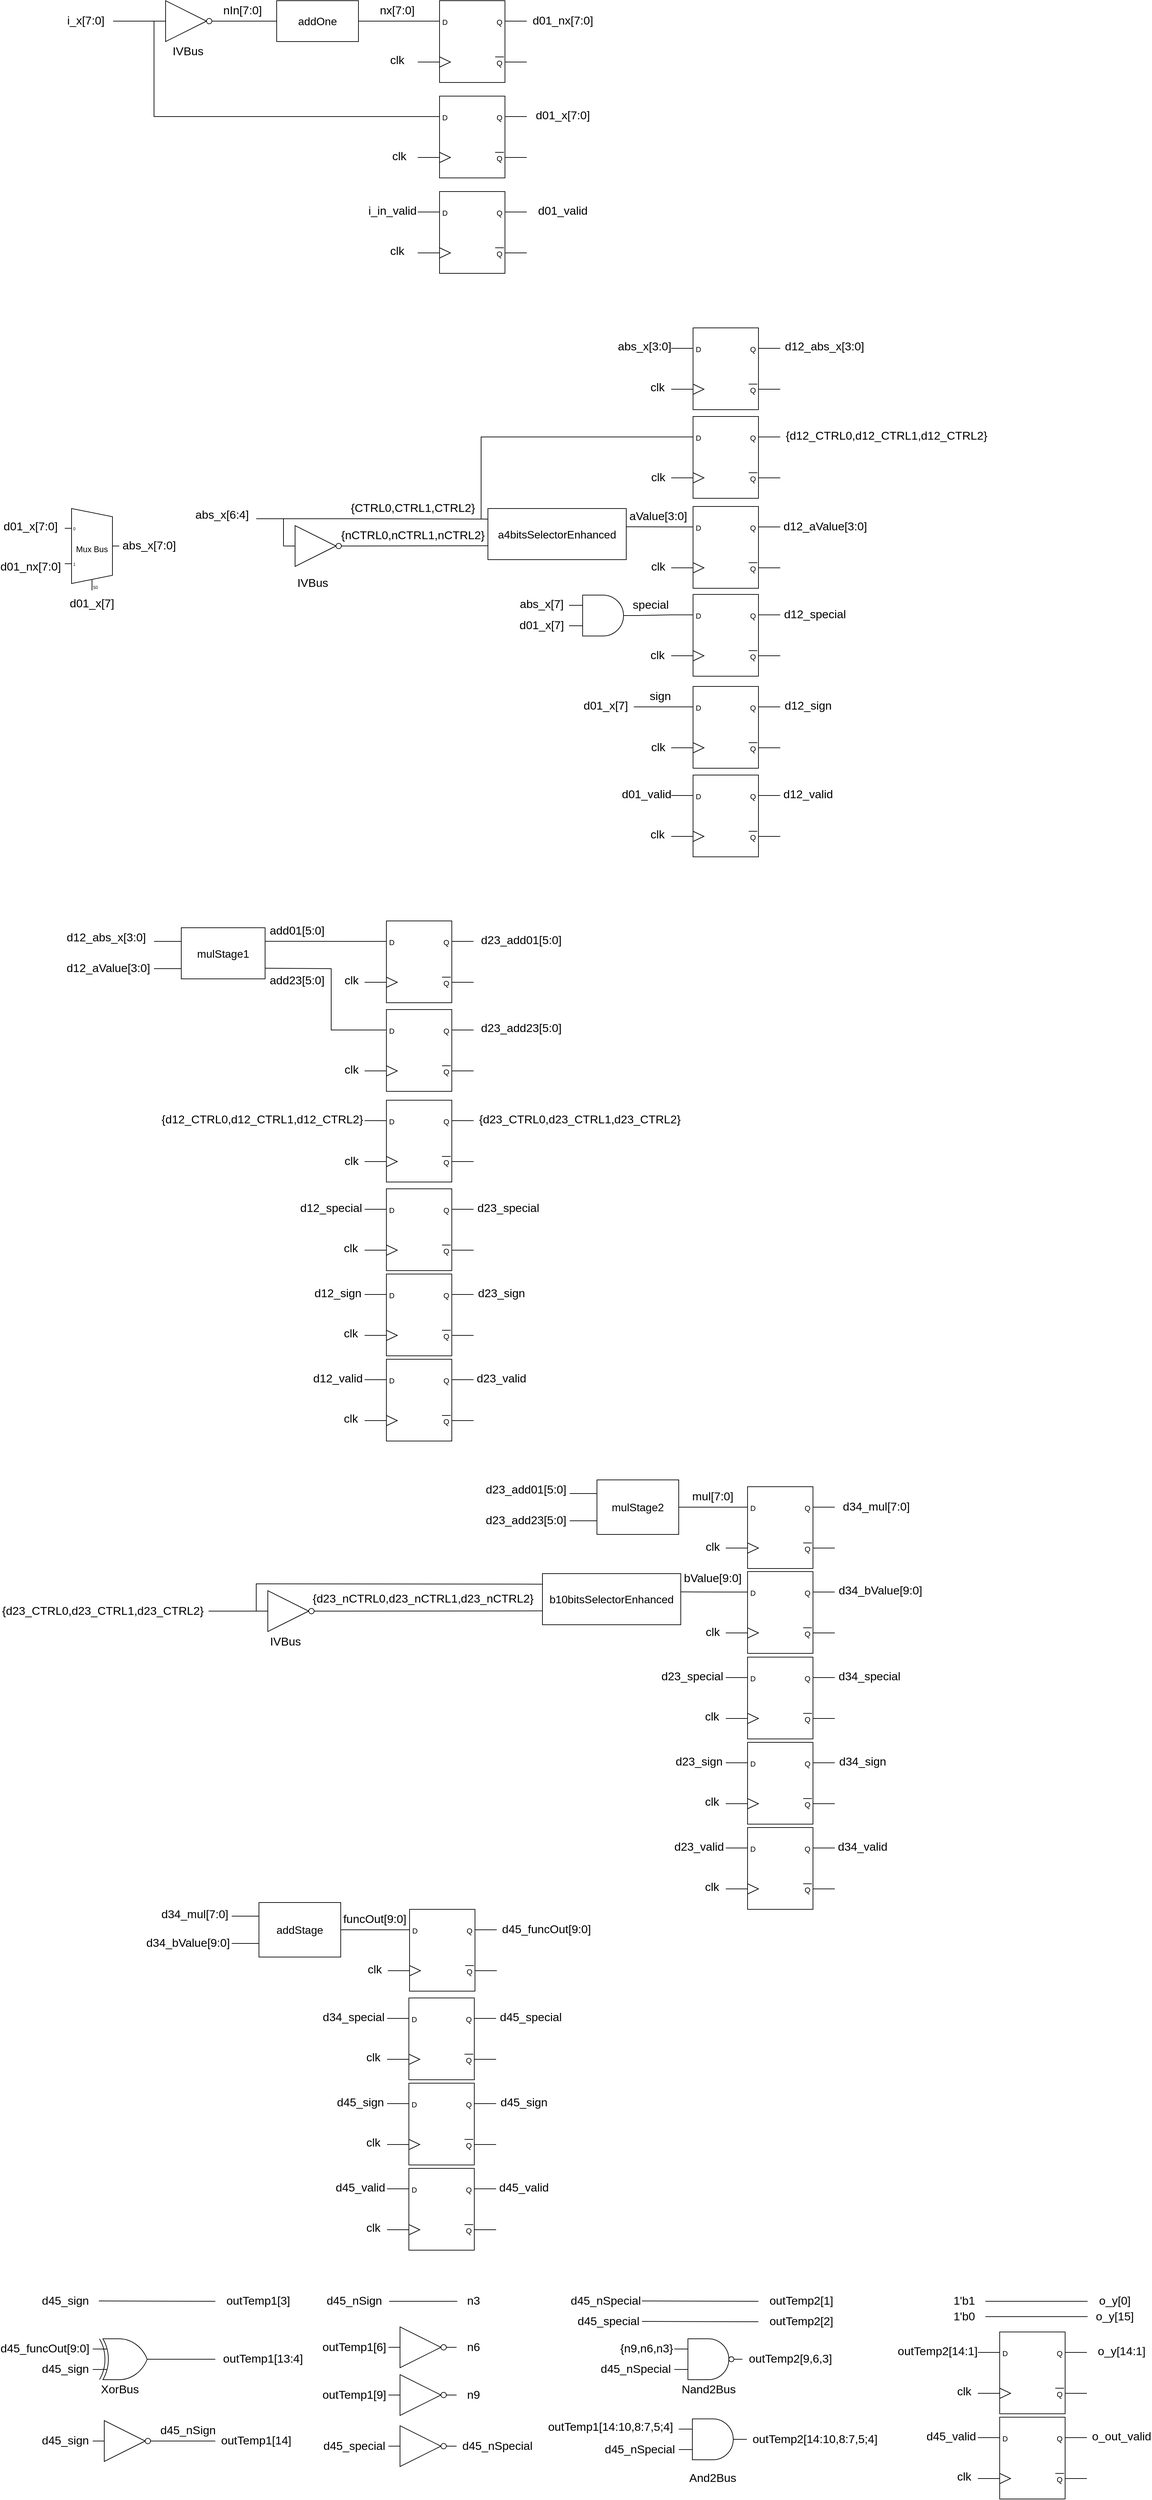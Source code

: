 <mxfile version="22.1.7" type="device">
  <diagram name="Page-1" id="16e2658f-23c8-b752-8be9-c03fbebb8bbe">
    <mxGraphModel dx="2607" dy="1391" grid="1" gridSize="10" guides="1" tooltips="1" connect="1" arrows="1" fold="1" page="1" pageScale="1" pageWidth="1100" pageHeight="850" background="none" math="0" shadow="0">
      <root>
        <mxCell id="0" />
        <mxCell id="1" parent="0" />
        <mxCell id="HQ6w1nF9mLyHSZceJTjx-3" value="addOne" style="rounded=0;whiteSpace=wrap;html=1;fontSize=16;" vertex="1" parent="1">
          <mxGeometry x="440" y="90" width="120" height="60" as="geometry" />
        </mxCell>
        <mxCell id="HQ6w1nF9mLyHSZceJTjx-4" value="" style="verticalLabelPosition=bottom;shadow=0;dashed=0;align=center;html=1;verticalAlign=top;shape=mxgraph.electrical.logic_gates.inverter_2;rounded=0;" vertex="1" parent="1">
          <mxGeometry x="260" y="90" width="100" height="60" as="geometry" />
        </mxCell>
        <mxCell id="HQ6w1nF9mLyHSZceJTjx-5" value="" style="endArrow=none;html=1;rounded=0;exitX=1;exitY=0.5;exitDx=0;exitDy=0;exitPerimeter=0;entryX=0;entryY=0.5;entryDx=0;entryDy=0;" edge="1" parent="1" source="HQ6w1nF9mLyHSZceJTjx-4" target="HQ6w1nF9mLyHSZceJTjx-3">
          <mxGeometry width="50" height="50" relative="1" as="geometry">
            <mxPoint x="390" y="120" as="sourcePoint" />
            <mxPoint x="730" y="230" as="targetPoint" />
          </mxGeometry>
        </mxCell>
        <mxCell id="HQ6w1nF9mLyHSZceJTjx-6" value="" style="verticalLabelPosition=bottom;shadow=0;dashed=0;align=center;html=1;verticalAlign=top;shape=mxgraph.electrical.logic_gates.d_type_flip-flop;fontSize=12;rounded=0;" vertex="1" parent="1">
          <mxGeometry x="647" y="90" width="160" height="120" as="geometry" />
        </mxCell>
        <mxCell id="HQ6w1nF9mLyHSZceJTjx-7" value="" style="endArrow=none;html=1;rounded=0;exitX=0;exitY=0.25;exitDx=0;exitDy=0;exitPerimeter=0;entryX=1;entryY=0.5;entryDx=0;entryDy=0;" edge="1" parent="1" source="HQ6w1nF9mLyHSZceJTjx-6" target="HQ6w1nF9mLyHSZceJTjx-3">
          <mxGeometry width="50" height="50" relative="1" as="geometry">
            <mxPoint x="440" y="130" as="sourcePoint" />
            <mxPoint x="370" y="320" as="targetPoint" />
          </mxGeometry>
        </mxCell>
        <mxCell id="HQ6w1nF9mLyHSZceJTjx-8" value="" style="verticalLabelPosition=bottom;shadow=0;dashed=0;align=center;html=1;verticalAlign=top;shape=mxgraph.electrical.logic_gates.d_type_flip-flop;fontSize=12;rounded=0;" vertex="1" parent="1">
          <mxGeometry x="647" y="230" width="160" height="120" as="geometry" />
        </mxCell>
        <mxCell id="HQ6w1nF9mLyHSZceJTjx-9" value="" style="endArrow=none;html=1;rounded=0;entryX=0;entryY=0.25;entryDx=0;entryDy=0;entryPerimeter=0;exitX=0;exitY=0.5;exitDx=0;exitDy=0;exitPerimeter=0;" edge="1" parent="1" source="HQ6w1nF9mLyHSZceJTjx-4" target="HQ6w1nF9mLyHSZceJTjx-8">
          <mxGeometry width="50" height="50" relative="1" as="geometry">
            <mxPoint x="250" y="280" as="sourcePoint" />
            <mxPoint x="410" y="130" as="targetPoint" />
            <Array as="points">
              <mxPoint x="260" y="260" />
            </Array>
          </mxGeometry>
        </mxCell>
        <mxCell id="HQ6w1nF9mLyHSZceJTjx-10" value="" style="endArrow=none;html=1;rounded=0;exitX=0;exitY=0.5;exitDx=0;exitDy=0;exitPerimeter=0;" edge="1" parent="1" source="HQ6w1nF9mLyHSZceJTjx-4">
          <mxGeometry width="50" height="50" relative="1" as="geometry">
            <mxPoint x="40" y="140" as="sourcePoint" />
            <mxPoint x="200" y="120" as="targetPoint" />
          </mxGeometry>
        </mxCell>
        <mxCell id="HQ6w1nF9mLyHSZceJTjx-11" value="i_x[7:0]" style="text;strokeColor=none;align=center;fillColor=none;html=1;verticalAlign=middle;whiteSpace=wrap;rounded=0;fontSize=17;" vertex="1" parent="1">
          <mxGeometry x="130" y="105" width="60" height="30" as="geometry" />
        </mxCell>
        <mxCell id="HQ6w1nF9mLyHSZceJTjx-15" value="clk" style="text;strokeColor=none;align=center;fillColor=none;html=1;verticalAlign=middle;whiteSpace=wrap;rounded=0;fontSize=17;" vertex="1" parent="1">
          <mxGeometry x="590" y="304" width="60" height="30" as="geometry" />
        </mxCell>
        <mxCell id="HQ6w1nF9mLyHSZceJTjx-16" value="nIn[7:0]" style="text;strokeColor=none;align=center;fillColor=none;html=1;verticalAlign=middle;whiteSpace=wrap;rounded=0;fontSize=17;" vertex="1" parent="1">
          <mxGeometry x="360" y="90" width="60" height="30" as="geometry" />
        </mxCell>
        <mxCell id="HQ6w1nF9mLyHSZceJTjx-18" value="nx[7:0]" style="text;strokeColor=none;align=center;fillColor=none;html=1;verticalAlign=middle;whiteSpace=wrap;rounded=0;fontSize=17;" vertex="1" parent="1">
          <mxGeometry x="587" y="90" width="60" height="30" as="geometry" />
        </mxCell>
        <mxCell id="HQ6w1nF9mLyHSZceJTjx-20" value="d01_nx[7:0]" style="text;strokeColor=none;align=center;fillColor=none;html=1;verticalAlign=middle;whiteSpace=wrap;rounded=0;fontSize=17;" vertex="1" parent="1">
          <mxGeometry x="830" y="105" width="60" height="30" as="geometry" />
        </mxCell>
        <mxCell id="HQ6w1nF9mLyHSZceJTjx-21" value="d01_x[7:0]" style="text;strokeColor=none;align=center;fillColor=none;html=1;verticalAlign=middle;whiteSpace=wrap;rounded=0;fontSize=17;" vertex="1" parent="1">
          <mxGeometry x="830" y="244" width="60" height="30" as="geometry" />
        </mxCell>
        <mxCell id="HQ6w1nF9mLyHSZceJTjx-23" value="Mux Bus" style="shadow=0;dashed=0;align=center;html=1;strokeWidth=1;shape=mxgraph.electrical.abstract.mux2;whiteSpace=wrap;rounded=0;" vertex="1" parent="1">
          <mxGeometry x="129" y="835" width="80" height="120" as="geometry" />
        </mxCell>
        <mxCell id="HQ6w1nF9mLyHSZceJTjx-24" value="d01_x[7:0]" style="text;strokeColor=none;align=center;fillColor=none;html=1;verticalAlign=middle;whiteSpace=wrap;rounded=0;fontSize=17;" vertex="1" parent="1">
          <mxGeometry x="49" y="847" width="60" height="30" as="geometry" />
        </mxCell>
        <mxCell id="HQ6w1nF9mLyHSZceJTjx-25" value="d01_nx[7:0]" style="text;strokeColor=none;align=center;fillColor=none;html=1;verticalAlign=middle;whiteSpace=wrap;rounded=0;fontSize=17;" vertex="1" parent="1">
          <mxGeometry x="49" y="906" width="60" height="30" as="geometry" />
        </mxCell>
        <mxCell id="HQ6w1nF9mLyHSZceJTjx-33" value="d01_x[7]" style="text;strokeColor=none;align=center;fillColor=none;html=1;verticalAlign=middle;whiteSpace=wrap;rounded=0;fontSize=17;" vertex="1" parent="1">
          <mxGeometry x="139" y="960" width="60" height="30" as="geometry" />
        </mxCell>
        <mxCell id="HQ6w1nF9mLyHSZceJTjx-36" value="abs_x[7:0]" style="text;strokeColor=none;align=center;fillColor=none;html=1;verticalAlign=middle;whiteSpace=wrap;rounded=0;fontSize=17;" vertex="1" parent="1">
          <mxGeometry x="223" y="875" width="60" height="30" as="geometry" />
        </mxCell>
        <mxCell id="HQ6w1nF9mLyHSZceJTjx-38" value="abs_x[7]" style="text;strokeColor=none;align=center;fillColor=none;html=1;verticalAlign=middle;whiteSpace=wrap;rounded=0;fontSize=17;" vertex="1" parent="1">
          <mxGeometry x="799" y="961" width="60" height="30" as="geometry" />
        </mxCell>
        <mxCell id="HQ6w1nF9mLyHSZceJTjx-40" value="abs_x[3:0]" style="text;strokeColor=none;align=center;fillColor=none;html=1;verticalAlign=middle;whiteSpace=wrap;rounded=0;fontSize=17;" vertex="1" parent="1">
          <mxGeometry x="950" y="583" width="60" height="30" as="geometry" />
        </mxCell>
        <mxCell id="HQ6w1nF9mLyHSZceJTjx-41" value="" style="verticalLabelPosition=bottom;shadow=0;dashed=0;align=center;html=1;verticalAlign=top;shape=mxgraph.electrical.logic_gates.logic_gate;operation=and;rounded=0;" vertex="1" parent="1">
          <mxGeometry x="869" y="962" width="100" height="60" as="geometry" />
        </mxCell>
        <mxCell id="HQ6w1nF9mLyHSZceJTjx-44" value="special" style="text;strokeColor=none;align=center;fillColor=none;html=1;verticalAlign=middle;whiteSpace=wrap;rounded=0;fontSize=17;" vertex="1" parent="1">
          <mxGeometry x="959" y="962" width="60" height="29" as="geometry" />
        </mxCell>
        <mxCell id="HQ6w1nF9mLyHSZceJTjx-46" value="" style="verticalLabelPosition=bottom;shadow=0;dashed=0;align=center;html=1;verticalAlign=top;shape=mxgraph.electrical.logic_gates.d_type_flip-flop;fontSize=12;rounded=0;" vertex="1" parent="1">
          <mxGeometry x="647" y="370" width="160" height="120" as="geometry" />
        </mxCell>
        <mxCell id="HQ6w1nF9mLyHSZceJTjx-47" value="i_in_valid" style="text;strokeColor=none;align=center;fillColor=none;html=1;verticalAlign=middle;whiteSpace=wrap;rounded=0;fontSize=17;" vertex="1" parent="1">
          <mxGeometry x="580" y="384" width="60" height="30" as="geometry" />
        </mxCell>
        <mxCell id="HQ6w1nF9mLyHSZceJTjx-51" value="clk" style="text;strokeColor=none;align=center;fillColor=none;html=1;verticalAlign=middle;whiteSpace=wrap;rounded=0;fontSize=17;" vertex="1" parent="1">
          <mxGeometry x="587" y="163" width="60" height="30" as="geometry" />
        </mxCell>
        <mxCell id="HQ6w1nF9mLyHSZceJTjx-52" value="clk" style="text;strokeColor=none;align=center;fillColor=none;html=1;verticalAlign=middle;whiteSpace=wrap;rounded=0;fontSize=17;" vertex="1" parent="1">
          <mxGeometry x="587" y="443" width="60" height="30" as="geometry" />
        </mxCell>
        <mxCell id="HQ6w1nF9mLyHSZceJTjx-53" value="d01_valid" style="text;strokeColor=none;align=center;fillColor=none;html=1;verticalAlign=middle;whiteSpace=wrap;rounded=0;fontSize=17;" vertex="1" parent="1">
          <mxGeometry x="830" y="384" width="60" height="30" as="geometry" />
        </mxCell>
        <mxCell id="HQ6w1nF9mLyHSZceJTjx-54" value="" style="verticalLabelPosition=bottom;shadow=0;dashed=0;align=center;html=1;verticalAlign=top;shape=mxgraph.electrical.logic_gates.inverter_2;rounded=0;" vertex="1" parent="1">
          <mxGeometry x="450" y="860" width="100" height="60" as="geometry" />
        </mxCell>
        <mxCell id="HQ6w1nF9mLyHSZceJTjx-57" value="" style="endArrow=none;html=1;rounded=0;entryX=0.005;entryY=0.206;entryDx=0;entryDy=0;entryPerimeter=0;" edge="1" parent="1" target="HQ6w1nF9mLyHSZceJTjx-61">
          <mxGeometry width="50" height="50" relative="1" as="geometry">
            <mxPoint x="410" y="850" as="sourcePoint" />
            <mxPoint x="740" y="850" as="targetPoint" />
            <Array as="points">
              <mxPoint x="560" y="850" />
            </Array>
          </mxGeometry>
        </mxCell>
        <mxCell id="HQ6w1nF9mLyHSZceJTjx-60" value="abs_x[6:4]" style="text;strokeColor=none;align=center;fillColor=none;html=1;verticalAlign=middle;whiteSpace=wrap;rounded=0;fontSize=17;" vertex="1" parent="1">
          <mxGeometry x="330" y="830" width="60" height="30" as="geometry" />
        </mxCell>
        <mxCell id="HQ6w1nF9mLyHSZceJTjx-61" value="a4bitsSelectorEnhanced" style="rounded=0;whiteSpace=wrap;html=1;fontSize=16;" vertex="1" parent="1">
          <mxGeometry x="750" y="835" width="203" height="75" as="geometry" />
        </mxCell>
        <mxCell id="HQ6w1nF9mLyHSZceJTjx-64" value="" style="endArrow=none;html=1;rounded=0;exitX=0.002;exitY=0.729;exitDx=0;exitDy=0;entryX=1;entryY=0.5;entryDx=0;entryDy=0;entryPerimeter=0;exitPerimeter=0;" edge="1" parent="1" source="HQ6w1nF9mLyHSZceJTjx-61" target="HQ6w1nF9mLyHSZceJTjx-54">
          <mxGeometry width="50" height="50" relative="1" as="geometry">
            <mxPoint x="627" y="874.86" as="sourcePoint" />
            <mxPoint x="549" y="874.86" as="targetPoint" />
          </mxGeometry>
        </mxCell>
        <mxCell id="HQ6w1nF9mLyHSZceJTjx-65" value="{CTRL0,CTRL1,CTRL2}" style="text;strokeColor=none;align=center;fillColor=none;html=1;verticalAlign=middle;whiteSpace=wrap;rounded=0;fontSize=17;" vertex="1" parent="1">
          <mxGeometry x="610" y="820" width="60" height="30" as="geometry" />
        </mxCell>
        <mxCell id="HQ6w1nF9mLyHSZceJTjx-66" value="{nCTRL0,nCTRL1,nCTRL2}" style="text;strokeColor=none;align=center;fillColor=none;html=1;verticalAlign=middle;whiteSpace=wrap;rounded=0;fontSize=17;" vertex="1" parent="1">
          <mxGeometry x="610" y="860" width="60" height="30" as="geometry" />
        </mxCell>
        <mxCell id="HQ6w1nF9mLyHSZceJTjx-67" value="" style="verticalLabelPosition=bottom;shadow=0;dashed=0;align=center;html=1;verticalAlign=top;shape=mxgraph.electrical.logic_gates.d_type_flip-flop;fontSize=12;rounded=0;" vertex="1" parent="1">
          <mxGeometry x="1019" y="832" width="160" height="120" as="geometry" />
        </mxCell>
        <mxCell id="HQ6w1nF9mLyHSZceJTjx-69" value="" style="endArrow=none;html=1;rounded=0;exitX=0;exitY=0.25;exitDx=0;exitDy=0;entryX=1;entryY=0.5;entryDx=0;entryDy=0;entryPerimeter=0;exitPerimeter=0;" edge="1" parent="1" source="HQ6w1nF9mLyHSZceJTjx-67">
          <mxGeometry width="50" height="50" relative="1" as="geometry">
            <mxPoint x="1153" y="861.76" as="sourcePoint" />
            <mxPoint x="953" y="861.76" as="targetPoint" />
          </mxGeometry>
        </mxCell>
        <mxCell id="HQ6w1nF9mLyHSZceJTjx-70" value="aValue[3:0]" style="text;strokeColor=none;align=center;fillColor=none;html=1;verticalAlign=middle;whiteSpace=wrap;rounded=0;fontSize=17;" vertex="1" parent="1">
          <mxGeometry x="970" y="832" width="60" height="30" as="geometry" />
        </mxCell>
        <mxCell id="HQ6w1nF9mLyHSZceJTjx-71" value="clk" style="text;strokeColor=none;align=center;fillColor=none;html=1;verticalAlign=middle;whiteSpace=wrap;rounded=0;fontSize=17;" vertex="1" parent="1">
          <mxGeometry x="970" y="906" width="60" height="30" as="geometry" />
        </mxCell>
        <mxCell id="HQ6w1nF9mLyHSZceJTjx-72" value="" style="verticalLabelPosition=bottom;shadow=0;dashed=0;align=center;html=1;verticalAlign=top;shape=mxgraph.electrical.logic_gates.d_type_flip-flop;fontSize=12;rounded=0;" vertex="1" parent="1">
          <mxGeometry x="1019" y="570" width="160" height="120" as="geometry" />
        </mxCell>
        <mxCell id="HQ6w1nF9mLyHSZceJTjx-73" value="clk" style="text;strokeColor=none;align=center;fillColor=none;html=1;verticalAlign=middle;whiteSpace=wrap;rounded=0;fontSize=17;" vertex="1" parent="1">
          <mxGeometry x="970" y="775" width="60" height="30" as="geometry" />
        </mxCell>
        <mxCell id="HQ6w1nF9mLyHSZceJTjx-74" value="" style="verticalLabelPosition=bottom;shadow=0;dashed=0;align=center;html=1;verticalAlign=top;shape=mxgraph.electrical.logic_gates.d_type_flip-flop;fontSize=12;rounded=0;" vertex="1" parent="1">
          <mxGeometry x="1019" y="700" width="160" height="120" as="geometry" />
        </mxCell>
        <mxCell id="HQ6w1nF9mLyHSZceJTjx-75" value="" style="endArrow=none;html=1;rounded=0;entryX=0;entryY=0.25;entryDx=0;entryDy=0;entryPerimeter=0;" edge="1" parent="1" target="HQ6w1nF9mLyHSZceJTjx-74">
          <mxGeometry width="50" height="50" relative="1" as="geometry">
            <mxPoint x="740" y="850" as="sourcePoint" />
            <mxPoint x="1029" y="610" as="targetPoint" />
            <Array as="points">
              <mxPoint x="740" y="730" />
            </Array>
          </mxGeometry>
        </mxCell>
        <mxCell id="HQ6w1nF9mLyHSZceJTjx-76" value="clk" style="text;strokeColor=none;align=center;fillColor=none;html=1;verticalAlign=middle;whiteSpace=wrap;rounded=0;fontSize=17;" vertex="1" parent="1">
          <mxGeometry x="969" y="643" width="60" height="30" as="geometry" />
        </mxCell>
        <mxCell id="HQ6w1nF9mLyHSZceJTjx-77" value="" style="verticalLabelPosition=bottom;shadow=0;dashed=0;align=center;html=1;verticalAlign=top;shape=mxgraph.electrical.logic_gates.d_type_flip-flop;fontSize=12;rounded=0;" vertex="1" parent="1">
          <mxGeometry x="1019" y="961" width="160" height="120" as="geometry" />
        </mxCell>
        <mxCell id="HQ6w1nF9mLyHSZceJTjx-78" value="" style="endArrow=none;html=1;rounded=0;entryX=1;entryY=0.5;entryDx=0;entryDy=0;entryPerimeter=0;exitX=0;exitY=0.25;exitDx=0;exitDy=0;exitPerimeter=0;" edge="1" parent="1" source="HQ6w1nF9mLyHSZceJTjx-77" target="HQ6w1nF9mLyHSZceJTjx-41">
          <mxGeometry width="50" height="50" relative="1" as="geometry">
            <mxPoint x="1000" y="991" as="sourcePoint" />
            <mxPoint x="690" y="1006" as="targetPoint" />
          </mxGeometry>
        </mxCell>
        <mxCell id="HQ6w1nF9mLyHSZceJTjx-79" value="clk" style="text;strokeColor=none;align=center;fillColor=none;html=1;verticalAlign=middle;whiteSpace=wrap;rounded=0;fontSize=17;" vertex="1" parent="1">
          <mxGeometry x="969" y="1036" width="60" height="30" as="geometry" />
        </mxCell>
        <mxCell id="HQ6w1nF9mLyHSZceJTjx-80" value="" style="verticalLabelPosition=bottom;shadow=0;dashed=0;align=center;html=1;verticalAlign=top;shape=mxgraph.electrical.logic_gates.d_type_flip-flop;fontSize=12;rounded=0;" vertex="1" parent="1">
          <mxGeometry x="1019" y="1096" width="160" height="120" as="geometry" />
        </mxCell>
        <mxCell id="HQ6w1nF9mLyHSZceJTjx-81" value="clk" style="text;strokeColor=none;align=center;fillColor=none;html=1;verticalAlign=middle;whiteSpace=wrap;rounded=0;fontSize=17;" vertex="1" parent="1">
          <mxGeometry x="970" y="1171" width="60" height="30" as="geometry" />
        </mxCell>
        <mxCell id="HQ6w1nF9mLyHSZceJTjx-86" value="" style="verticalLabelPosition=bottom;shadow=0;dashed=0;align=center;html=1;verticalAlign=top;shape=mxgraph.electrical.logic_gates.d_type_flip-flop;fontSize=12;rounded=0;" vertex="1" parent="1">
          <mxGeometry x="1019" y="1226" width="160" height="120" as="geometry" />
        </mxCell>
        <mxCell id="HQ6w1nF9mLyHSZceJTjx-87" value="d01_valid" style="text;strokeColor=none;align=center;fillColor=none;html=1;verticalAlign=middle;whiteSpace=wrap;rounded=0;fontSize=17;" vertex="1" parent="1">
          <mxGeometry x="953" y="1240" width="60" height="30" as="geometry" />
        </mxCell>
        <mxCell id="HQ6w1nF9mLyHSZceJTjx-88" value="clk" style="text;strokeColor=none;align=center;fillColor=none;html=1;verticalAlign=middle;whiteSpace=wrap;rounded=0;fontSize=17;" vertex="1" parent="1">
          <mxGeometry x="969" y="1299" width="60" height="30" as="geometry" />
        </mxCell>
        <mxCell id="HQ6w1nF9mLyHSZceJTjx-89" value="d12_valid" style="text;strokeColor=none;align=center;fillColor=none;html=1;verticalAlign=middle;whiteSpace=wrap;rounded=0;fontSize=17;" vertex="1" parent="1">
          <mxGeometry x="1190" y="1240" width="60" height="30" as="geometry" />
        </mxCell>
        <mxCell id="HQ6w1nF9mLyHSZceJTjx-91" value="{d12_CTRL0,d12_CTRL1,d12_CTRL2}" style="text;strokeColor=none;align=center;fillColor=none;html=1;verticalAlign=middle;whiteSpace=wrap;rounded=0;fontSize=17;" vertex="1" parent="1">
          <mxGeometry x="1190" y="714" width="290" height="30" as="geometry" />
        </mxCell>
        <mxCell id="HQ6w1nF9mLyHSZceJTjx-92" value="d12_sign" style="text;strokeColor=none;align=center;fillColor=none;html=1;verticalAlign=middle;whiteSpace=wrap;rounded=0;fontSize=17;" vertex="1" parent="1">
          <mxGeometry x="1190" y="1110" width="60" height="30" as="geometry" />
        </mxCell>
        <mxCell id="HQ6w1nF9mLyHSZceJTjx-93" value="d12_special" style="text;strokeColor=none;align=center;fillColor=none;html=1;verticalAlign=middle;whiteSpace=wrap;rounded=0;fontSize=17;" vertex="1" parent="1">
          <mxGeometry x="1200" y="976" width="60" height="30" as="geometry" />
        </mxCell>
        <mxCell id="HQ6w1nF9mLyHSZceJTjx-94" value="d12_aValue[3:0]" style="text;strokeColor=none;align=center;fillColor=none;html=1;verticalAlign=middle;whiteSpace=wrap;rounded=0;fontSize=17;" vertex="1" parent="1">
          <mxGeometry x="1215" y="847" width="60" height="30" as="geometry" />
        </mxCell>
        <mxCell id="HQ6w1nF9mLyHSZceJTjx-95" value="d12_abs_x[3:0]" style="text;strokeColor=none;align=center;fillColor=none;html=1;verticalAlign=middle;whiteSpace=wrap;rounded=0;fontSize=17;" vertex="1" parent="1">
          <mxGeometry x="1214" y="583" width="60" height="30" as="geometry" />
        </mxCell>
        <mxCell id="HQ6w1nF9mLyHSZceJTjx-100" value="" style="verticalLabelPosition=bottom;shadow=0;dashed=0;align=center;html=1;verticalAlign=top;shape=mxgraph.electrical.logic_gates.d_type_flip-flop;fontSize=12;rounded=0;" vertex="1" parent="1">
          <mxGeometry x="569" y="2083" width="160" height="120" as="geometry" />
        </mxCell>
        <mxCell id="HQ6w1nF9mLyHSZceJTjx-101" value="d12_valid" style="text;strokeColor=none;align=center;fillColor=none;html=1;verticalAlign=middle;whiteSpace=wrap;rounded=0;fontSize=17;" vertex="1" parent="1">
          <mxGeometry x="500" y="2097" width="60" height="30" as="geometry" />
        </mxCell>
        <mxCell id="HQ6w1nF9mLyHSZceJTjx-102" value="clk" style="text;strokeColor=none;align=center;fillColor=none;html=1;verticalAlign=middle;whiteSpace=wrap;rounded=0;fontSize=17;" vertex="1" parent="1">
          <mxGeometry x="519" y="2156" width="60" height="30" as="geometry" />
        </mxCell>
        <mxCell id="HQ6w1nF9mLyHSZceJTjx-103" value="d23_valid" style="text;strokeColor=none;align=center;fillColor=none;html=1;verticalAlign=middle;whiteSpace=wrap;rounded=0;fontSize=17;" vertex="1" parent="1">
          <mxGeometry x="740" y="2097" width="60" height="30" as="geometry" />
        </mxCell>
        <mxCell id="HQ6w1nF9mLyHSZceJTjx-106" value="" style="verticalLabelPosition=bottom;shadow=0;dashed=0;align=center;html=1;verticalAlign=top;shape=mxgraph.electrical.logic_gates.d_type_flip-flop;fontSize=12;rounded=0;" vertex="1" parent="1">
          <mxGeometry x="569" y="1958" width="160" height="120" as="geometry" />
        </mxCell>
        <mxCell id="HQ6w1nF9mLyHSZceJTjx-107" value="d12_sign" style="text;strokeColor=none;align=center;fillColor=none;html=1;verticalAlign=middle;whiteSpace=wrap;rounded=0;fontSize=17;" vertex="1" parent="1">
          <mxGeometry x="500" y="1972" width="60" height="30" as="geometry" />
        </mxCell>
        <mxCell id="HQ6w1nF9mLyHSZceJTjx-108" value="clk" style="text;strokeColor=none;align=center;fillColor=none;html=1;verticalAlign=middle;whiteSpace=wrap;rounded=0;fontSize=17;" vertex="1" parent="1">
          <mxGeometry x="519" y="2031" width="60" height="30" as="geometry" />
        </mxCell>
        <mxCell id="HQ6w1nF9mLyHSZceJTjx-109" value="d23_sign" style="text;strokeColor=none;align=center;fillColor=none;html=1;verticalAlign=middle;whiteSpace=wrap;rounded=0;fontSize=17;" vertex="1" parent="1">
          <mxGeometry x="740" y="1972" width="60" height="30" as="geometry" />
        </mxCell>
        <mxCell id="HQ6w1nF9mLyHSZceJTjx-110" value="" style="verticalLabelPosition=bottom;shadow=0;dashed=0;align=center;html=1;verticalAlign=top;shape=mxgraph.electrical.logic_gates.d_type_flip-flop;fontSize=12;rounded=0;" vertex="1" parent="1">
          <mxGeometry x="569" y="1833" width="160" height="120" as="geometry" />
        </mxCell>
        <mxCell id="HQ6w1nF9mLyHSZceJTjx-111" value="d12_special" style="text;strokeColor=none;align=center;fillColor=none;html=1;verticalAlign=middle;whiteSpace=wrap;rounded=0;fontSize=17;" vertex="1" parent="1">
          <mxGeometry x="490" y="1847" width="60" height="30" as="geometry" />
        </mxCell>
        <mxCell id="HQ6w1nF9mLyHSZceJTjx-112" value="clk" style="text;strokeColor=none;align=center;fillColor=none;html=1;verticalAlign=middle;whiteSpace=wrap;rounded=0;fontSize=17;" vertex="1" parent="1">
          <mxGeometry x="519" y="1906" width="60" height="30" as="geometry" />
        </mxCell>
        <mxCell id="HQ6w1nF9mLyHSZceJTjx-113" value="d23_special" style="text;strokeColor=none;align=center;fillColor=none;html=1;verticalAlign=middle;whiteSpace=wrap;rounded=0;fontSize=17;" vertex="1" parent="1">
          <mxGeometry x="750" y="1847" width="60" height="30" as="geometry" />
        </mxCell>
        <mxCell id="HQ6w1nF9mLyHSZceJTjx-114" value="clk" style="text;strokeColor=none;align=center;fillColor=none;html=1;verticalAlign=middle;whiteSpace=wrap;rounded=0;fontSize=17;" vertex="1" parent="1">
          <mxGeometry x="520" y="1778" width="60" height="30" as="geometry" />
        </mxCell>
        <mxCell id="HQ6w1nF9mLyHSZceJTjx-115" value="" style="verticalLabelPosition=bottom;shadow=0;dashed=0;align=center;html=1;verticalAlign=top;shape=mxgraph.electrical.logic_gates.d_type_flip-flop;fontSize=12;rounded=0;" vertex="1" parent="1">
          <mxGeometry x="569" y="1703" width="160" height="120" as="geometry" />
        </mxCell>
        <mxCell id="HQ6w1nF9mLyHSZceJTjx-116" value="{d23_CTRL0,d23_CTRL1,d23_CTRL2}" style="text;strokeColor=none;align=center;fillColor=none;html=1;verticalAlign=middle;whiteSpace=wrap;rounded=0;fontSize=17;" vertex="1" parent="1">
          <mxGeometry x="740" y="1717" width="290" height="30" as="geometry" />
        </mxCell>
        <mxCell id="HQ6w1nF9mLyHSZceJTjx-117" value="{d12_CTRL0,d12_CTRL1,d12_CTRL2}" style="text;strokeColor=none;align=center;fillColor=none;html=1;verticalAlign=middle;whiteSpace=wrap;rounded=0;fontSize=17;" vertex="1" parent="1">
          <mxGeometry x="274" y="1717" width="290" height="30" as="geometry" />
        </mxCell>
        <mxCell id="HQ6w1nF9mLyHSZceJTjx-126" value="mulStage1" style="rounded=0;whiteSpace=wrap;html=1;fontSize=16;" vertex="1" parent="1">
          <mxGeometry x="300" y="1450" width="123" height="75" as="geometry" />
        </mxCell>
        <mxCell id="HQ6w1nF9mLyHSZceJTjx-127" value="" style="endArrow=none;html=1;rounded=0;" edge="1" parent="1">
          <mxGeometry width="50" height="50" relative="1" as="geometry">
            <mxPoint x="300" y="1470" as="sourcePoint" />
            <mxPoint x="260" y="1470" as="targetPoint" />
          </mxGeometry>
        </mxCell>
        <mxCell id="HQ6w1nF9mLyHSZceJTjx-128" value="" style="endArrow=none;html=1;rounded=0;" edge="1" parent="1">
          <mxGeometry width="50" height="50" relative="1" as="geometry">
            <mxPoint x="300" y="1510" as="sourcePoint" />
            <mxPoint x="260" y="1510" as="targetPoint" />
          </mxGeometry>
        </mxCell>
        <mxCell id="HQ6w1nF9mLyHSZceJTjx-129" value="" style="endArrow=none;html=1;rounded=0;exitX=0;exitY=0.25;exitDx=0;exitDy=0;exitPerimeter=0;entryX=0.997;entryY=0.265;entryDx=0;entryDy=0;entryPerimeter=0;" edge="1" parent="1" target="HQ6w1nF9mLyHSZceJTjx-126">
          <mxGeometry width="50" height="50" relative="1" as="geometry">
            <mxPoint x="572" y="1470" as="sourcePoint" />
            <mxPoint x="383" y="1470" as="targetPoint" />
          </mxGeometry>
        </mxCell>
        <mxCell id="HQ6w1nF9mLyHSZceJTjx-130" value="" style="endArrow=none;html=1;rounded=0;exitX=0;exitY=0.25;exitDx=0;exitDy=0;exitPerimeter=0;entryX=1.004;entryY=0.792;entryDx=0;entryDy=0;entryPerimeter=0;" edge="1" parent="1" source="HQ6w1nF9mLyHSZceJTjx-134" target="HQ6w1nF9mLyHSZceJTjx-126">
          <mxGeometry width="50" height="50" relative="1" as="geometry">
            <mxPoint x="569" y="1594" as="sourcePoint" />
            <mxPoint x="376" y="1508" as="targetPoint" />
            <Array as="points">
              <mxPoint x="520" y="1600" />
              <mxPoint x="520" y="1510" />
            </Array>
          </mxGeometry>
        </mxCell>
        <mxCell id="HQ6w1nF9mLyHSZceJTjx-131" value="d12_abs_x[3:0]" style="text;strokeColor=none;align=center;fillColor=none;html=1;verticalAlign=middle;whiteSpace=wrap;rounded=0;fontSize=17;" vertex="1" parent="1">
          <mxGeometry x="160" y="1450" width="60" height="30" as="geometry" />
        </mxCell>
        <mxCell id="HQ6w1nF9mLyHSZceJTjx-132" value="d12_aValue[3:0]" style="text;strokeColor=none;align=center;fillColor=none;html=1;verticalAlign=middle;whiteSpace=wrap;rounded=0;fontSize=17;" vertex="1" parent="1">
          <mxGeometry x="163" y="1495" width="60" height="30" as="geometry" />
        </mxCell>
        <mxCell id="HQ6w1nF9mLyHSZceJTjx-133" value="" style="verticalLabelPosition=bottom;shadow=0;dashed=0;align=center;html=1;verticalAlign=top;shape=mxgraph.electrical.logic_gates.d_type_flip-flop;fontSize=12;rounded=0;" vertex="1" parent="1">
          <mxGeometry x="569" y="1440" width="160" height="120" as="geometry" />
        </mxCell>
        <mxCell id="HQ6w1nF9mLyHSZceJTjx-134" value="" style="verticalLabelPosition=bottom;shadow=0;dashed=0;align=center;html=1;verticalAlign=top;shape=mxgraph.electrical.logic_gates.d_type_flip-flop;fontSize=12;rounded=0;" vertex="1" parent="1">
          <mxGeometry x="569" y="1570" width="160" height="120" as="geometry" />
        </mxCell>
        <mxCell id="HQ6w1nF9mLyHSZceJTjx-135" value="clk" style="text;strokeColor=none;align=center;fillColor=none;html=1;verticalAlign=middle;whiteSpace=wrap;rounded=0;fontSize=17;" vertex="1" parent="1">
          <mxGeometry x="520" y="1644" width="60" height="30" as="geometry" />
        </mxCell>
        <mxCell id="HQ6w1nF9mLyHSZceJTjx-136" value="add01[5:0]" style="text;strokeColor=none;align=center;fillColor=none;html=1;verticalAlign=middle;whiteSpace=wrap;rounded=0;fontSize=17;" vertex="1" parent="1">
          <mxGeometry x="440" y="1440" width="60" height="30" as="geometry" />
        </mxCell>
        <mxCell id="HQ6w1nF9mLyHSZceJTjx-137" value="d23_add01[5:0]" style="text;strokeColor=none;align=center;fillColor=none;html=1;verticalAlign=middle;whiteSpace=wrap;rounded=0;fontSize=17;" vertex="1" parent="1">
          <mxGeometry x="769" y="1454" width="60" height="30" as="geometry" />
        </mxCell>
        <mxCell id="HQ6w1nF9mLyHSZceJTjx-138" value="d23_add23[5:0]" style="text;strokeColor=none;align=center;fillColor=none;html=1;verticalAlign=middle;whiteSpace=wrap;rounded=0;fontSize=17;" vertex="1" parent="1">
          <mxGeometry x="769" y="1583" width="60" height="30" as="geometry" />
        </mxCell>
        <mxCell id="HQ6w1nF9mLyHSZceJTjx-139" value="clk" style="text;strokeColor=none;align=center;fillColor=none;html=1;verticalAlign=middle;whiteSpace=wrap;rounded=0;fontSize=17;" vertex="1" parent="1">
          <mxGeometry x="520" y="1513" width="60" height="30" as="geometry" />
        </mxCell>
        <mxCell id="HQ6w1nF9mLyHSZceJTjx-140" value="add23[5:0]" style="text;strokeColor=none;align=center;fillColor=none;html=1;verticalAlign=middle;whiteSpace=wrap;rounded=0;fontSize=17;" vertex="1" parent="1">
          <mxGeometry x="440" y="1513" width="60" height="30" as="geometry" />
        </mxCell>
        <mxCell id="HQ6w1nF9mLyHSZceJTjx-142" value="" style="verticalLabelPosition=bottom;shadow=0;dashed=0;align=center;html=1;verticalAlign=top;shape=mxgraph.electrical.logic_gates.inverter_2;rounded=0;" vertex="1" parent="1">
          <mxGeometry x="410" y="2422.5" width="100" height="60" as="geometry" />
        </mxCell>
        <mxCell id="HQ6w1nF9mLyHSZceJTjx-143" value="" style="endArrow=none;html=1;rounded=0;entryX=0.005;entryY=0.206;entryDx=0;entryDy=0;entryPerimeter=0;exitX=0;exitY=0.5;exitDx=0;exitDy=0;exitPerimeter=0;" edge="1" parent="1" target="HQ6w1nF9mLyHSZceJTjx-145" source="HQ6w1nF9mLyHSZceJTjx-142">
          <mxGeometry width="50" height="50" relative="1" as="geometry">
            <mxPoint x="320" y="2452.5" as="sourcePoint" />
            <mxPoint x="700" y="2412.5" as="targetPoint" />
            <Array as="points">
              <mxPoint x="410" y="2412.5" />
            </Array>
          </mxGeometry>
        </mxCell>
        <mxCell id="HQ6w1nF9mLyHSZceJTjx-145" value="b10bitsSelectorEnhanced" style="rounded=0;whiteSpace=wrap;html=1;fontSize=16;" vertex="1" parent="1">
          <mxGeometry x="830" y="2397.5" width="203" height="75" as="geometry" />
        </mxCell>
        <mxCell id="HQ6w1nF9mLyHSZceJTjx-146" value="" style="endArrow=none;html=1;rounded=0;exitX=0.002;exitY=0.729;exitDx=0;exitDy=0;entryX=1;entryY=0.5;entryDx=0;entryDy=0;entryPerimeter=0;exitPerimeter=0;" edge="1" parent="1" source="HQ6w1nF9mLyHSZceJTjx-145" target="HQ6w1nF9mLyHSZceJTjx-142">
          <mxGeometry width="50" height="50" relative="1" as="geometry">
            <mxPoint x="587" y="2437.36" as="sourcePoint" />
            <mxPoint x="509" y="2437.36" as="targetPoint" />
          </mxGeometry>
        </mxCell>
        <mxCell id="HQ6w1nF9mLyHSZceJTjx-149" value="" style="verticalLabelPosition=bottom;shadow=0;dashed=0;align=center;html=1;verticalAlign=top;shape=mxgraph.electrical.logic_gates.d_type_flip-flop;fontSize=12;rounded=0;" vertex="1" parent="1">
          <mxGeometry x="1099" y="2394.5" width="160" height="120" as="geometry" />
        </mxCell>
        <mxCell id="HQ6w1nF9mLyHSZceJTjx-150" value="" style="endArrow=none;html=1;rounded=0;exitX=0;exitY=0.25;exitDx=0;exitDy=0;entryX=1;entryY=0.5;entryDx=0;entryDy=0;entryPerimeter=0;exitPerimeter=0;" edge="1" parent="1" source="HQ6w1nF9mLyHSZceJTjx-149">
          <mxGeometry width="50" height="50" relative="1" as="geometry">
            <mxPoint x="1233" y="2424.26" as="sourcePoint" />
            <mxPoint x="1033" y="2424.26" as="targetPoint" />
          </mxGeometry>
        </mxCell>
        <mxCell id="HQ6w1nF9mLyHSZceJTjx-151" value="bValue[9:0]" style="text;strokeColor=none;align=center;fillColor=none;html=1;verticalAlign=middle;whiteSpace=wrap;rounded=0;fontSize=17;" vertex="1" parent="1">
          <mxGeometry x="1050" y="2390" width="60" height="30" as="geometry" />
        </mxCell>
        <mxCell id="HQ6w1nF9mLyHSZceJTjx-152" value="clk" style="text;strokeColor=none;align=center;fillColor=none;html=1;verticalAlign=middle;whiteSpace=wrap;rounded=0;fontSize=17;" vertex="1" parent="1">
          <mxGeometry x="1050" y="2468.5" width="60" height="30" as="geometry" />
        </mxCell>
        <mxCell id="HQ6w1nF9mLyHSZceJTjx-157" value="d34_bValue[9:0]" style="text;strokeColor=none;align=center;fillColor=none;html=1;verticalAlign=middle;whiteSpace=wrap;rounded=0;fontSize=17;" vertex="1" parent="1">
          <mxGeometry x="1296" y="2407.5" width="60" height="30" as="geometry" />
        </mxCell>
        <mxCell id="HQ6w1nF9mLyHSZceJTjx-158" value="{d23_nCTRL0,d23_nCTRL1,d23_nCTRL2}" style="text;strokeColor=none;align=center;fillColor=none;html=1;verticalAlign=middle;whiteSpace=wrap;rounded=0;fontSize=17;" vertex="1" parent="1">
          <mxGeometry x="510" y="2420" width="290" height="30" as="geometry" />
        </mxCell>
        <mxCell id="HQ6w1nF9mLyHSZceJTjx-160" value="" style="endArrow=none;html=1;rounded=0;" edge="1" parent="1">
          <mxGeometry width="50" height="50" relative="1" as="geometry">
            <mxPoint x="340" y="2452.5" as="sourcePoint" />
            <mxPoint x="410" y="2452.5" as="targetPoint" />
          </mxGeometry>
        </mxCell>
        <mxCell id="HQ6w1nF9mLyHSZceJTjx-161" value="{d23_CTRL0,d23_CTRL1,d23_CTRL2}" style="text;strokeColor=none;align=center;fillColor=none;html=1;verticalAlign=middle;whiteSpace=wrap;rounded=0;fontSize=17;" vertex="1" parent="1">
          <mxGeometry x="40" y="2437.5" width="290" height="30" as="geometry" />
        </mxCell>
        <mxCell id="HQ6w1nF9mLyHSZceJTjx-162" value="mulStage2" style="rounded=0;whiteSpace=wrap;html=1;fontSize=16;" vertex="1" parent="1">
          <mxGeometry x="910" y="2260" width="120" height="80" as="geometry" />
        </mxCell>
        <mxCell id="HQ6w1nF9mLyHSZceJTjx-163" value="" style="endArrow=none;html=1;rounded=0;" edge="1" parent="1">
          <mxGeometry width="50" height="50" relative="1" as="geometry">
            <mxPoint x="910" y="2280" as="sourcePoint" />
            <mxPoint x="870" y="2280" as="targetPoint" />
          </mxGeometry>
        </mxCell>
        <mxCell id="HQ6w1nF9mLyHSZceJTjx-164" value="" style="endArrow=none;html=1;rounded=0;" edge="1" parent="1">
          <mxGeometry width="50" height="50" relative="1" as="geometry">
            <mxPoint x="910" y="2320" as="sourcePoint" />
            <mxPoint x="870" y="2320" as="targetPoint" />
          </mxGeometry>
        </mxCell>
        <mxCell id="HQ6w1nF9mLyHSZceJTjx-165" value="d23_add01[5:0]" style="text;strokeColor=none;align=center;fillColor=none;html=1;verticalAlign=middle;whiteSpace=wrap;rounded=0;fontSize=17;" vertex="1" parent="1">
          <mxGeometry x="776" y="2260" width="60" height="30" as="geometry" />
        </mxCell>
        <mxCell id="HQ6w1nF9mLyHSZceJTjx-166" value="d23_add23[5:0]" style="text;strokeColor=none;align=center;fillColor=none;html=1;verticalAlign=middle;whiteSpace=wrap;rounded=0;fontSize=17;" vertex="1" parent="1">
          <mxGeometry x="776" y="2305" width="60" height="30" as="geometry" />
        </mxCell>
        <mxCell id="HQ6w1nF9mLyHSZceJTjx-167" value="" style="endArrow=none;html=1;rounded=0;entryX=1;entryY=0.5;entryDx=0;entryDy=0;exitX=0;exitY=0.25;exitDx=0;exitDy=0;exitPerimeter=0;" edge="1" parent="1" source="HQ6w1nF9mLyHSZceJTjx-169" target="HQ6w1nF9mLyHSZceJTjx-162">
          <mxGeometry width="50" height="50" relative="1" as="geometry">
            <mxPoint x="1200" y="2240" as="sourcePoint" />
            <mxPoint x="877" y="2260" as="targetPoint" />
          </mxGeometry>
        </mxCell>
        <mxCell id="HQ6w1nF9mLyHSZceJTjx-169" value="" style="verticalLabelPosition=bottom;shadow=0;dashed=0;align=center;html=1;verticalAlign=top;shape=mxgraph.electrical.logic_gates.d_type_flip-flop;fontSize=12;rounded=0;" vertex="1" parent="1">
          <mxGeometry x="1099" y="2270" width="160" height="120" as="geometry" />
        </mxCell>
        <mxCell id="HQ6w1nF9mLyHSZceJTjx-170" value="clk" style="text;strokeColor=none;align=center;fillColor=none;html=1;verticalAlign=middle;whiteSpace=wrap;rounded=0;fontSize=17;" vertex="1" parent="1">
          <mxGeometry x="1050" y="2344" width="60" height="30" as="geometry" />
        </mxCell>
        <mxCell id="HQ6w1nF9mLyHSZceJTjx-171" value="d34_mul[7:0]" style="text;strokeColor=none;align=center;fillColor=none;html=1;verticalAlign=middle;whiteSpace=wrap;rounded=0;fontSize=17;" vertex="1" parent="1">
          <mxGeometry x="1290" y="2285" width="60" height="30" as="geometry" />
        </mxCell>
        <mxCell id="HQ6w1nF9mLyHSZceJTjx-172" value="mul[7:0]" style="text;strokeColor=none;align=center;fillColor=none;html=1;verticalAlign=middle;whiteSpace=wrap;rounded=0;fontSize=17;" vertex="1" parent="1">
          <mxGeometry x="1050" y="2270" width="60" height="30" as="geometry" />
        </mxCell>
        <mxCell id="HQ6w1nF9mLyHSZceJTjx-173" value="" style="verticalLabelPosition=bottom;shadow=0;dashed=0;align=center;html=1;verticalAlign=top;shape=mxgraph.electrical.logic_gates.d_type_flip-flop;fontSize=12;rounded=0;" vertex="1" parent="1">
          <mxGeometry x="1099" y="2770" width="160" height="120" as="geometry" />
        </mxCell>
        <mxCell id="HQ6w1nF9mLyHSZceJTjx-174" value="d23_valid" style="text;strokeColor=none;align=center;fillColor=none;html=1;verticalAlign=middle;whiteSpace=wrap;rounded=0;fontSize=17;" vertex="1" parent="1">
          <mxGeometry x="1030" y="2784" width="60" height="30" as="geometry" />
        </mxCell>
        <mxCell id="HQ6w1nF9mLyHSZceJTjx-175" value="clk" style="text;strokeColor=none;align=center;fillColor=none;html=1;verticalAlign=middle;whiteSpace=wrap;rounded=0;fontSize=17;" vertex="1" parent="1">
          <mxGeometry x="1049" y="2843" width="60" height="30" as="geometry" />
        </mxCell>
        <mxCell id="HQ6w1nF9mLyHSZceJTjx-176" value="d34_valid" style="text;strokeColor=none;align=center;fillColor=none;html=1;verticalAlign=middle;whiteSpace=wrap;rounded=0;fontSize=17;" vertex="1" parent="1">
          <mxGeometry x="1270" y="2784" width="60" height="30" as="geometry" />
        </mxCell>
        <mxCell id="HQ6w1nF9mLyHSZceJTjx-177" value="" style="verticalLabelPosition=bottom;shadow=0;dashed=0;align=center;html=1;verticalAlign=top;shape=mxgraph.electrical.logic_gates.d_type_flip-flop;fontSize=12;rounded=0;" vertex="1" parent="1">
          <mxGeometry x="1099" y="2645" width="160" height="120" as="geometry" />
        </mxCell>
        <mxCell id="HQ6w1nF9mLyHSZceJTjx-178" value="d23_sign" style="text;strokeColor=none;align=center;fillColor=none;html=1;verticalAlign=middle;whiteSpace=wrap;rounded=0;fontSize=17;" vertex="1" parent="1">
          <mxGeometry x="1030" y="2659" width="60" height="30" as="geometry" />
        </mxCell>
        <mxCell id="HQ6w1nF9mLyHSZceJTjx-179" value="clk" style="text;strokeColor=none;align=center;fillColor=none;html=1;verticalAlign=middle;whiteSpace=wrap;rounded=0;fontSize=17;" vertex="1" parent="1">
          <mxGeometry x="1049" y="2718" width="60" height="30" as="geometry" />
        </mxCell>
        <mxCell id="HQ6w1nF9mLyHSZceJTjx-180" value="d34_sign" style="text;strokeColor=none;align=center;fillColor=none;html=1;verticalAlign=middle;whiteSpace=wrap;rounded=0;fontSize=17;" vertex="1" parent="1">
          <mxGeometry x="1270" y="2659" width="60" height="30" as="geometry" />
        </mxCell>
        <mxCell id="HQ6w1nF9mLyHSZceJTjx-181" value="" style="verticalLabelPosition=bottom;shadow=0;dashed=0;align=center;html=1;verticalAlign=top;shape=mxgraph.electrical.logic_gates.d_type_flip-flop;fontSize=12;rounded=0;" vertex="1" parent="1">
          <mxGeometry x="1099" y="2520" width="160" height="120" as="geometry" />
        </mxCell>
        <mxCell id="HQ6w1nF9mLyHSZceJTjx-182" value="d23_special" style="text;strokeColor=none;align=center;fillColor=none;html=1;verticalAlign=middle;whiteSpace=wrap;rounded=0;fontSize=17;" vertex="1" parent="1">
          <mxGeometry x="1020" y="2534" width="60" height="30" as="geometry" />
        </mxCell>
        <mxCell id="HQ6w1nF9mLyHSZceJTjx-183" value="clk" style="text;strokeColor=none;align=center;fillColor=none;html=1;verticalAlign=middle;whiteSpace=wrap;rounded=0;fontSize=17;" vertex="1" parent="1">
          <mxGeometry x="1049" y="2593" width="60" height="30" as="geometry" />
        </mxCell>
        <mxCell id="HQ6w1nF9mLyHSZceJTjx-184" value="d34_special" style="text;strokeColor=none;align=center;fillColor=none;html=1;verticalAlign=middle;whiteSpace=wrap;rounded=0;fontSize=17;" vertex="1" parent="1">
          <mxGeometry x="1280" y="2534" width="60" height="30" as="geometry" />
        </mxCell>
        <mxCell id="HQ6w1nF9mLyHSZceJTjx-198" value="addStage" style="rounded=0;whiteSpace=wrap;html=1;fontSize=16;" vertex="1" parent="1">
          <mxGeometry x="414" y="2880" width="120" height="80" as="geometry" />
        </mxCell>
        <mxCell id="HQ6w1nF9mLyHSZceJTjx-199" value="" style="endArrow=none;html=1;rounded=0;" edge="1" parent="1">
          <mxGeometry width="50" height="50" relative="1" as="geometry">
            <mxPoint x="414" y="2900" as="sourcePoint" />
            <mxPoint x="374" y="2900" as="targetPoint" />
          </mxGeometry>
        </mxCell>
        <mxCell id="HQ6w1nF9mLyHSZceJTjx-200" value="" style="endArrow=none;html=1;rounded=0;" edge="1" parent="1">
          <mxGeometry width="50" height="50" relative="1" as="geometry">
            <mxPoint x="414" y="2940" as="sourcePoint" />
            <mxPoint x="374" y="2940" as="targetPoint" />
          </mxGeometry>
        </mxCell>
        <mxCell id="HQ6w1nF9mLyHSZceJTjx-201" value="d34_mul[7:0]" style="text;strokeColor=none;align=center;fillColor=none;html=1;verticalAlign=middle;whiteSpace=wrap;rounded=0;fontSize=17;" vertex="1" parent="1">
          <mxGeometry x="290" y="2883" width="60" height="30" as="geometry" />
        </mxCell>
        <mxCell id="HQ6w1nF9mLyHSZceJTjx-202" value="d34_bValue[9:0]" style="text;strokeColor=none;align=center;fillColor=none;html=1;verticalAlign=middle;whiteSpace=wrap;rounded=0;fontSize=17;" vertex="1" parent="1">
          <mxGeometry x="280" y="2925" width="60" height="30" as="geometry" />
        </mxCell>
        <mxCell id="HQ6w1nF9mLyHSZceJTjx-203" value="" style="endArrow=none;html=1;rounded=0;entryX=1;entryY=0.5;entryDx=0;entryDy=0;exitX=0;exitY=0.25;exitDx=0;exitDy=0;exitPerimeter=0;" edge="1" parent="1" source="HQ6w1nF9mLyHSZceJTjx-204" target="HQ6w1nF9mLyHSZceJTjx-198">
          <mxGeometry width="50" height="50" relative="1" as="geometry">
            <mxPoint x="704" y="2860" as="sourcePoint" />
            <mxPoint x="381" y="2880" as="targetPoint" />
          </mxGeometry>
        </mxCell>
        <mxCell id="HQ6w1nF9mLyHSZceJTjx-204" value="" style="verticalLabelPosition=bottom;shadow=0;dashed=0;align=center;html=1;verticalAlign=top;shape=mxgraph.electrical.logic_gates.d_type_flip-flop;fontSize=12;rounded=0;" vertex="1" parent="1">
          <mxGeometry x="603" y="2890" width="160" height="120" as="geometry" />
        </mxCell>
        <mxCell id="HQ6w1nF9mLyHSZceJTjx-205" value="clk" style="text;strokeColor=none;align=center;fillColor=none;html=1;verticalAlign=middle;whiteSpace=wrap;rounded=0;fontSize=17;" vertex="1" parent="1">
          <mxGeometry x="554" y="2964" width="60" height="30" as="geometry" />
        </mxCell>
        <mxCell id="HQ6w1nF9mLyHSZceJTjx-206" value="d45_funcOut[9:0]" style="text;strokeColor=none;align=center;fillColor=none;html=1;verticalAlign=middle;whiteSpace=wrap;rounded=0;fontSize=17;" vertex="1" parent="1">
          <mxGeometry x="806" y="2905" width="60" height="30" as="geometry" />
        </mxCell>
        <mxCell id="HQ6w1nF9mLyHSZceJTjx-207" value="funcOut[9:0]" style="text;strokeColor=none;align=center;fillColor=none;html=1;verticalAlign=middle;whiteSpace=wrap;rounded=0;fontSize=17;" vertex="1" parent="1">
          <mxGeometry x="554" y="2890" width="60" height="30" as="geometry" />
        </mxCell>
        <mxCell id="HQ6w1nF9mLyHSZceJTjx-208" value="" style="verticalLabelPosition=bottom;shadow=0;dashed=0;align=center;html=1;verticalAlign=top;shape=mxgraph.electrical.logic_gates.d_type_flip-flop;fontSize=12;rounded=0;" vertex="1" parent="1">
          <mxGeometry x="602" y="3270" width="160" height="120" as="geometry" />
        </mxCell>
        <mxCell id="HQ6w1nF9mLyHSZceJTjx-209" value="d45_valid" style="text;strokeColor=none;align=center;fillColor=none;html=1;verticalAlign=middle;whiteSpace=wrap;rounded=0;fontSize=17;" vertex="1" parent="1">
          <mxGeometry x="533" y="3284" width="60" height="30" as="geometry" />
        </mxCell>
        <mxCell id="HQ6w1nF9mLyHSZceJTjx-210" value="clk" style="text;strokeColor=none;align=center;fillColor=none;html=1;verticalAlign=middle;whiteSpace=wrap;rounded=0;fontSize=17;" vertex="1" parent="1">
          <mxGeometry x="552" y="3343" width="60" height="30" as="geometry" />
        </mxCell>
        <mxCell id="HQ6w1nF9mLyHSZceJTjx-211" value="d45_valid" style="text;strokeColor=none;align=center;fillColor=none;html=1;verticalAlign=middle;whiteSpace=wrap;rounded=0;fontSize=17;" vertex="1" parent="1">
          <mxGeometry x="773" y="3284" width="60" height="30" as="geometry" />
        </mxCell>
        <mxCell id="HQ6w1nF9mLyHSZceJTjx-212" value="" style="verticalLabelPosition=bottom;shadow=0;dashed=0;align=center;html=1;verticalAlign=top;shape=mxgraph.electrical.logic_gates.d_type_flip-flop;fontSize=12;rounded=0;" vertex="1" parent="1">
          <mxGeometry x="602" y="3145" width="160" height="120" as="geometry" />
        </mxCell>
        <mxCell id="HQ6w1nF9mLyHSZceJTjx-213" value="d45_sign" style="text;strokeColor=none;align=center;fillColor=none;html=1;verticalAlign=middle;whiteSpace=wrap;rounded=0;fontSize=17;" vertex="1" parent="1">
          <mxGeometry x="533" y="3159" width="60" height="30" as="geometry" />
        </mxCell>
        <mxCell id="HQ6w1nF9mLyHSZceJTjx-214" value="clk" style="text;strokeColor=none;align=center;fillColor=none;html=1;verticalAlign=middle;whiteSpace=wrap;rounded=0;fontSize=17;" vertex="1" parent="1">
          <mxGeometry x="552" y="3218" width="60" height="30" as="geometry" />
        </mxCell>
        <mxCell id="HQ6w1nF9mLyHSZceJTjx-215" value="d45_sign" style="text;strokeColor=none;align=center;fillColor=none;html=1;verticalAlign=middle;whiteSpace=wrap;rounded=0;fontSize=17;" vertex="1" parent="1">
          <mxGeometry x="773" y="3159" width="60" height="30" as="geometry" />
        </mxCell>
        <mxCell id="HQ6w1nF9mLyHSZceJTjx-216" value="" style="verticalLabelPosition=bottom;shadow=0;dashed=0;align=center;html=1;verticalAlign=top;shape=mxgraph.electrical.logic_gates.d_type_flip-flop;fontSize=12;rounded=0;" vertex="1" parent="1">
          <mxGeometry x="602" y="3020" width="160" height="120" as="geometry" />
        </mxCell>
        <mxCell id="HQ6w1nF9mLyHSZceJTjx-217" value="d34_special" style="text;strokeColor=none;align=center;fillColor=none;html=1;verticalAlign=middle;whiteSpace=wrap;rounded=0;fontSize=17;" vertex="1" parent="1">
          <mxGeometry x="523" y="3034" width="60" height="30" as="geometry" />
        </mxCell>
        <mxCell id="HQ6w1nF9mLyHSZceJTjx-218" value="clk" style="text;strokeColor=none;align=center;fillColor=none;html=1;verticalAlign=middle;whiteSpace=wrap;rounded=0;fontSize=17;" vertex="1" parent="1">
          <mxGeometry x="552" y="3093" width="60" height="30" as="geometry" />
        </mxCell>
        <mxCell id="HQ6w1nF9mLyHSZceJTjx-219" value="d45_special" style="text;strokeColor=none;align=center;fillColor=none;html=1;verticalAlign=middle;whiteSpace=wrap;rounded=0;fontSize=17;" vertex="1" parent="1">
          <mxGeometry x="783" y="3034" width="60" height="30" as="geometry" />
        </mxCell>
        <mxCell id="HQ6w1nF9mLyHSZceJTjx-220" value="" style="endArrow=none;html=1;rounded=0;entryX=0;entryY=0.5;entryDx=0;entryDy=0;entryPerimeter=0;" edge="1" parent="1" target="HQ6w1nF9mLyHSZceJTjx-54">
          <mxGeometry width="50" height="50" relative="1" as="geometry">
            <mxPoint x="450" y="850" as="sourcePoint" />
            <mxPoint x="270" y="950" as="targetPoint" />
          </mxGeometry>
        </mxCell>
        <mxCell id="HQ6w1nF9mLyHSZceJTjx-221" value="" style="verticalLabelPosition=bottom;shadow=0;dashed=0;align=center;html=1;verticalAlign=top;shape=mxgraph.electrical.logic_gates.logic_gate;operation=xor;" vertex="1" parent="1">
          <mxGeometry x="170" y="3520" width="100" height="60" as="geometry" />
        </mxCell>
        <mxCell id="HQ6w1nF9mLyHSZceJTjx-222" value="" style="verticalLabelPosition=bottom;shadow=0;dashed=0;align=center;html=1;verticalAlign=top;shape=mxgraph.electrical.logic_gates.inverter_2;rounded=0;" vertex="1" parent="1">
          <mxGeometry x="170" y="3640" width="100" height="60" as="geometry" />
        </mxCell>
        <mxCell id="HQ6w1nF9mLyHSZceJTjx-223" value="" style="endArrow=none;html=1;rounded=0;entryX=1;entryY=0.5;entryDx=0;entryDy=0;entryPerimeter=0;" edge="1" parent="1" target="HQ6w1nF9mLyHSZceJTjx-221">
          <mxGeometry width="50" height="50" relative="1" as="geometry">
            <mxPoint x="350" y="3550" as="sourcePoint" />
            <mxPoint x="230" y="3690" as="targetPoint" />
          </mxGeometry>
        </mxCell>
        <mxCell id="HQ6w1nF9mLyHSZceJTjx-224" value="" style="endArrow=none;html=1;rounded=0;entryX=1;entryY=0.5;entryDx=0;entryDy=0;entryPerimeter=0;" edge="1" parent="1" target="HQ6w1nF9mLyHSZceJTjx-222">
          <mxGeometry width="50" height="50" relative="1" as="geometry">
            <mxPoint x="350" y="3670" as="sourcePoint" />
            <mxPoint x="340" y="3660" as="targetPoint" />
          </mxGeometry>
        </mxCell>
        <mxCell id="HQ6w1nF9mLyHSZceJTjx-225" value="d45_sign" style="text;strokeColor=none;align=center;fillColor=none;html=1;verticalAlign=middle;whiteSpace=wrap;rounded=0;fontSize=17;" vertex="1" parent="1">
          <mxGeometry x="100" y="3550" width="60" height="30" as="geometry" />
        </mxCell>
        <mxCell id="HQ6w1nF9mLyHSZceJTjx-226" value="d45_sign" style="text;strokeColor=none;align=center;fillColor=none;html=1;verticalAlign=middle;whiteSpace=wrap;rounded=0;fontSize=17;" vertex="1" parent="1">
          <mxGeometry x="100" y="3655" width="60" height="30" as="geometry" />
        </mxCell>
        <mxCell id="HQ6w1nF9mLyHSZceJTjx-227" value="d45_sign" style="text;strokeColor=none;align=center;fillColor=none;html=1;verticalAlign=middle;whiteSpace=wrap;rounded=0;fontSize=17;" vertex="1" parent="1">
          <mxGeometry x="100" y="3450" width="60" height="30" as="geometry" />
        </mxCell>
        <mxCell id="HQ6w1nF9mLyHSZceJTjx-228" value="" style="endArrow=none;html=1;rounded=0;" edge="1" parent="1">
          <mxGeometry width="50" height="50" relative="1" as="geometry">
            <mxPoint x="350" y="3465" as="sourcePoint" />
            <mxPoint x="179" y="3464.55" as="targetPoint" />
          </mxGeometry>
        </mxCell>
        <mxCell id="HQ6w1nF9mLyHSZceJTjx-229" value="outTemp1[3]" style="text;strokeColor=none;align=center;fillColor=none;html=1;verticalAlign=middle;whiteSpace=wrap;rounded=0;fontSize=17;" vertex="1" parent="1">
          <mxGeometry x="383" y="3450" width="60" height="30" as="geometry" />
        </mxCell>
        <mxCell id="HQ6w1nF9mLyHSZceJTjx-230" value="outTemp1[13:4]" style="text;strokeColor=none;align=center;fillColor=none;html=1;verticalAlign=middle;whiteSpace=wrap;rounded=0;fontSize=17;" vertex="1" parent="1">
          <mxGeometry x="390" y="3535" width="60" height="30" as="geometry" />
        </mxCell>
        <mxCell id="HQ6w1nF9mLyHSZceJTjx-231" value="outTemp1[14]" style="text;strokeColor=none;align=center;fillColor=none;html=1;verticalAlign=middle;whiteSpace=wrap;rounded=0;fontSize=17;" vertex="1" parent="1">
          <mxGeometry x="380" y="3655" width="60" height="30" as="geometry" />
        </mxCell>
        <mxCell id="HQ6w1nF9mLyHSZceJTjx-232" value="d45_funcOut[9:0]" style="text;strokeColor=none;align=center;fillColor=none;html=1;verticalAlign=middle;whiteSpace=wrap;rounded=0;fontSize=17;" vertex="1" parent="1">
          <mxGeometry x="70" y="3520" width="60" height="30" as="geometry" />
        </mxCell>
        <mxCell id="HQ6w1nF9mLyHSZceJTjx-233" value="d45_nSign" style="text;strokeColor=none;align=center;fillColor=none;html=1;verticalAlign=middle;whiteSpace=wrap;rounded=0;fontSize=17;" vertex="1" parent="1">
          <mxGeometry x="280" y="3640" width="60" height="30" as="geometry" />
        </mxCell>
        <mxCell id="HQ6w1nF9mLyHSZceJTjx-234" value="d01_x[7]" style="text;strokeColor=none;align=center;fillColor=none;html=1;verticalAlign=middle;whiteSpace=wrap;rounded=0;fontSize=17;" vertex="1" parent="1">
          <mxGeometry x="893" y="1110" width="60" height="30" as="geometry" />
        </mxCell>
        <mxCell id="HQ6w1nF9mLyHSZceJTjx-235" value="d01_x[7]" style="text;strokeColor=none;align=center;fillColor=none;html=1;verticalAlign=middle;whiteSpace=wrap;rounded=0;fontSize=17;" vertex="1" parent="1">
          <mxGeometry x="799" y="992" width="60" height="30" as="geometry" />
        </mxCell>
        <mxCell id="HQ6w1nF9mLyHSZceJTjx-236" value="" style="verticalLabelPosition=bottom;shadow=0;dashed=0;align=center;html=1;verticalAlign=top;shape=mxgraph.electrical.logic_gates.inverter_2;rounded=0;" vertex="1" parent="1">
          <mxGeometry x="604" y="3502.5" width="100" height="60" as="geometry" />
        </mxCell>
        <mxCell id="HQ6w1nF9mLyHSZceJTjx-237" value="outTemp1[6]" style="text;strokeColor=none;align=center;fillColor=none;html=1;verticalAlign=middle;whiteSpace=wrap;rounded=0;fontSize=17;" vertex="1" parent="1">
          <mxGeometry x="524" y="3517.5" width="60" height="30" as="geometry" />
        </mxCell>
        <mxCell id="HQ6w1nF9mLyHSZceJTjx-240" value="n6" style="text;strokeColor=none;align=center;fillColor=none;html=1;verticalAlign=middle;whiteSpace=wrap;rounded=0;fontSize=17;" vertex="1" parent="1">
          <mxGeometry x="699" y="3517.5" width="60" height="30" as="geometry" />
        </mxCell>
        <mxCell id="HQ6w1nF9mLyHSZceJTjx-242" value="" style="verticalLabelPosition=bottom;shadow=0;dashed=0;align=center;html=1;verticalAlign=top;shape=mxgraph.electrical.logic_gates.inverter_2;rounded=0;" vertex="1" parent="1">
          <mxGeometry x="604" y="3647.5" width="100" height="60" as="geometry" />
        </mxCell>
        <mxCell id="HQ6w1nF9mLyHSZceJTjx-243" value="d45_special" style="text;strokeColor=none;align=center;fillColor=none;html=1;verticalAlign=middle;whiteSpace=wrap;rounded=0;fontSize=17;" vertex="1" parent="1">
          <mxGeometry x="524" y="3662.5" width="60" height="30" as="geometry" />
        </mxCell>
        <mxCell id="HQ6w1nF9mLyHSZceJTjx-244" value="d45_nSpecial" style="text;strokeColor=none;align=center;fillColor=none;html=1;verticalAlign=middle;whiteSpace=wrap;rounded=0;fontSize=17;" vertex="1" parent="1">
          <mxGeometry x="734" y="3662.5" width="60" height="30" as="geometry" />
        </mxCell>
        <mxCell id="HQ6w1nF9mLyHSZceJTjx-245" value="" style="verticalLabelPosition=bottom;shadow=0;dashed=0;align=center;html=1;verticalAlign=top;shape=mxgraph.electrical.logic_gates.inverter_2;rounded=0;" vertex="1" parent="1">
          <mxGeometry x="604" y="3572.5" width="100" height="60" as="geometry" />
        </mxCell>
        <mxCell id="HQ6w1nF9mLyHSZceJTjx-246" value="outTemp1[9]" style="text;strokeColor=none;align=center;fillColor=none;html=1;verticalAlign=middle;whiteSpace=wrap;rounded=0;fontSize=17;" vertex="1" parent="1">
          <mxGeometry x="524" y="3587.5" width="60" height="30" as="geometry" />
        </mxCell>
        <mxCell id="HQ6w1nF9mLyHSZceJTjx-247" value="n9" style="text;strokeColor=none;align=center;fillColor=none;html=1;verticalAlign=middle;whiteSpace=wrap;rounded=0;fontSize=17;" vertex="1" parent="1">
          <mxGeometry x="699" y="3587.5" width="60" height="30" as="geometry" />
        </mxCell>
        <mxCell id="HQ6w1nF9mLyHSZceJTjx-248" value="d45_nSign" style="text;strokeColor=none;align=center;fillColor=none;html=1;verticalAlign=middle;whiteSpace=wrap;rounded=0;fontSize=17;" vertex="1" parent="1">
          <mxGeometry x="524" y="3450" width="60" height="30" as="geometry" />
        </mxCell>
        <mxCell id="HQ6w1nF9mLyHSZceJTjx-249" value="" style="endArrow=none;html=1;rounded=0;" edge="1" parent="1">
          <mxGeometry width="50" height="50" relative="1" as="geometry">
            <mxPoint x="705" y="3465" as="sourcePoint" />
            <mxPoint x="605" y="3465" as="targetPoint" />
          </mxGeometry>
        </mxCell>
        <mxCell id="HQ6w1nF9mLyHSZceJTjx-250" value="n3" style="text;strokeColor=none;align=center;fillColor=none;html=1;verticalAlign=middle;whiteSpace=wrap;rounded=0;fontSize=17;" vertex="1" parent="1">
          <mxGeometry x="699" y="3450" width="60" height="30" as="geometry" />
        </mxCell>
        <mxCell id="HQ6w1nF9mLyHSZceJTjx-251" value="" style="endArrow=none;html=1;rounded=0;exitX=0;exitY=0.25;exitDx=0;exitDy=0;exitPerimeter=0;" edge="1" parent="1" source="HQ6w1nF9mLyHSZceJTjx-80">
          <mxGeometry width="50" height="50" relative="1" as="geometry">
            <mxPoint x="1014" y="1110" as="sourcePoint" />
            <mxPoint x="964" y="1126" as="targetPoint" />
          </mxGeometry>
        </mxCell>
        <mxCell id="HQ6w1nF9mLyHSZceJTjx-252" value="sign" style="text;strokeColor=none;align=center;fillColor=none;html=1;verticalAlign=middle;whiteSpace=wrap;rounded=0;fontSize=17;" vertex="1" parent="1">
          <mxGeometry x="973" y="1096" width="60" height="30" as="geometry" />
        </mxCell>
        <mxCell id="HQ6w1nF9mLyHSZceJTjx-253" value="" style="verticalLabelPosition=bottom;shadow=0;dashed=0;align=center;html=1;verticalAlign=top;shape=mxgraph.electrical.logic_gates.logic_gate;operation=and;negating=1;negSize=0.15;" vertex="1" parent="1">
          <mxGeometry x="1023.5" y="3520" width="100" height="60" as="geometry" />
        </mxCell>
        <mxCell id="HQ6w1nF9mLyHSZceJTjx-254" value="" style="verticalLabelPosition=bottom;shadow=0;dashed=0;align=center;html=1;verticalAlign=top;shape=mxgraph.electrical.logic_gates.logic_gate;operation=and;" vertex="1" parent="1">
          <mxGeometry x="1030" y="3637.5" width="100" height="60" as="geometry" />
        </mxCell>
        <mxCell id="HQ6w1nF9mLyHSZceJTjx-255" value="{n9,n6,n3}" style="text;strokeColor=none;align=center;fillColor=none;html=1;verticalAlign=middle;whiteSpace=wrap;rounded=0;fontSize=17;" vertex="1" parent="1">
          <mxGeometry x="952.5" y="3520" width="60" height="30" as="geometry" />
        </mxCell>
        <mxCell id="HQ6w1nF9mLyHSZceJTjx-256" value="d45_nSpecial" style="text;strokeColor=none;align=center;fillColor=none;html=1;verticalAlign=middle;whiteSpace=wrap;rounded=0;fontSize=17;" vertex="1" parent="1">
          <mxGeometry x="936.5" y="3550" width="60" height="30" as="geometry" />
        </mxCell>
        <mxCell id="HQ6w1nF9mLyHSZceJTjx-257" value="XorBus" style="text;strokeColor=none;align=center;fillColor=none;html=1;verticalAlign=middle;whiteSpace=wrap;rounded=0;fontSize=17;" vertex="1" parent="1">
          <mxGeometry x="180" y="3580" width="60" height="30" as="geometry" />
        </mxCell>
        <mxCell id="HQ6w1nF9mLyHSZceJTjx-258" value="Nand2Bus" style="text;strokeColor=none;align=center;fillColor=none;html=1;verticalAlign=middle;whiteSpace=wrap;rounded=0;fontSize=17;" vertex="1" parent="1">
          <mxGeometry x="1043.5" y="3580" width="60" height="30" as="geometry" />
        </mxCell>
        <mxCell id="HQ6w1nF9mLyHSZceJTjx-259" value="And2Bus" style="text;strokeColor=none;align=center;fillColor=none;html=1;verticalAlign=middle;whiteSpace=wrap;rounded=0;fontSize=17;" vertex="1" parent="1">
          <mxGeometry x="1050" y="3710" width="60" height="30" as="geometry" />
        </mxCell>
        <mxCell id="HQ6w1nF9mLyHSZceJTjx-262" value="IVBus" style="text;strokeColor=none;align=center;fillColor=none;html=1;verticalAlign=middle;whiteSpace=wrap;rounded=0;fontSize=17;" vertex="1" parent="1">
          <mxGeometry x="423" y="2482.5" width="60" height="30" as="geometry" />
        </mxCell>
        <mxCell id="HQ6w1nF9mLyHSZceJTjx-263" value="IVBus" style="text;strokeColor=none;align=center;fillColor=none;html=1;verticalAlign=middle;whiteSpace=wrap;rounded=0;fontSize=17;" vertex="1" parent="1">
          <mxGeometry x="463" y="930" width="60" height="30" as="geometry" />
        </mxCell>
        <mxCell id="HQ6w1nF9mLyHSZceJTjx-264" value="IVBus" style="text;strokeColor=none;align=center;fillColor=none;html=1;verticalAlign=middle;whiteSpace=wrap;rounded=0;fontSize=17;" vertex="1" parent="1">
          <mxGeometry x="280" y="150" width="60" height="30" as="geometry" />
        </mxCell>
        <mxCell id="HQ6w1nF9mLyHSZceJTjx-265" value="outTemp2[9,6,3]" style="text;strokeColor=none;align=center;fillColor=none;html=1;verticalAlign=middle;whiteSpace=wrap;rounded=0;fontSize=17;" vertex="1" parent="1">
          <mxGeometry x="1163.5" y="3535" width="60" height="30" as="geometry" />
        </mxCell>
        <mxCell id="HQ6w1nF9mLyHSZceJTjx-266" value="d45_nSpecial" style="text;strokeColor=none;align=center;fillColor=none;html=1;verticalAlign=middle;whiteSpace=wrap;rounded=0;fontSize=17;" vertex="1" parent="1">
          <mxGeometry x="943" y="3667.5" width="60" height="30" as="geometry" />
        </mxCell>
        <mxCell id="HQ6w1nF9mLyHSZceJTjx-268" value="outTemp1[14:10,8:7,5;4]" style="text;strokeColor=none;align=center;fillColor=none;html=1;verticalAlign=middle;whiteSpace=wrap;rounded=0;fontSize=17;" vertex="1" parent="1">
          <mxGeometry x="900" y="3635" width="60" height="30" as="geometry" />
        </mxCell>
        <mxCell id="HQ6w1nF9mLyHSZceJTjx-269" value="outTemp2[14:10,8:7,5;4]" style="text;strokeColor=none;align=center;fillColor=none;html=1;verticalAlign=middle;whiteSpace=wrap;rounded=0;fontSize=17;" vertex="1" parent="1">
          <mxGeometry x="1200" y="3652.5" width="60" height="30" as="geometry" />
        </mxCell>
        <mxCell id="HQ6w1nF9mLyHSZceJTjx-270" value="d45_special" style="text;strokeColor=none;align=center;fillColor=none;html=1;verticalAlign=middle;whiteSpace=wrap;rounded=0;fontSize=17;" vertex="1" parent="1">
          <mxGeometry x="897" y="3480" width="60" height="30" as="geometry" />
        </mxCell>
        <mxCell id="HQ6w1nF9mLyHSZceJTjx-271" value="" style="endArrow=none;html=1;rounded=0;" edge="1" parent="1">
          <mxGeometry width="50" height="50" relative="1" as="geometry">
            <mxPoint x="1147" y="3495" as="sourcePoint" />
            <mxPoint x="976" y="3494.55" as="targetPoint" />
          </mxGeometry>
        </mxCell>
        <mxCell id="HQ6w1nF9mLyHSZceJTjx-272" value="outTemp2[2]" style="text;strokeColor=none;align=center;fillColor=none;html=1;verticalAlign=middle;whiteSpace=wrap;rounded=0;fontSize=17;" vertex="1" parent="1">
          <mxGeometry x="1180" y="3480" width="60" height="30" as="geometry" />
        </mxCell>
        <mxCell id="HQ6w1nF9mLyHSZceJTjx-273" value="d45_nSpecial" style="text;strokeColor=none;align=center;fillColor=none;html=1;verticalAlign=middle;whiteSpace=wrap;rounded=0;fontSize=17;" vertex="1" parent="1">
          <mxGeometry x="892.5" y="3450" width="60" height="30" as="geometry" />
        </mxCell>
        <mxCell id="HQ6w1nF9mLyHSZceJTjx-274" value="" style="endArrow=none;html=1;rounded=0;" edge="1" parent="1">
          <mxGeometry width="50" height="50" relative="1" as="geometry">
            <mxPoint x="1147" y="3465" as="sourcePoint" />
            <mxPoint x="976" y="3464.55" as="targetPoint" />
          </mxGeometry>
        </mxCell>
        <mxCell id="HQ6w1nF9mLyHSZceJTjx-275" value="outTemp2[1]" style="text;strokeColor=none;align=center;fillColor=none;html=1;verticalAlign=middle;whiteSpace=wrap;rounded=0;fontSize=17;" vertex="1" parent="1">
          <mxGeometry x="1180" y="3450" width="60" height="30" as="geometry" />
        </mxCell>
        <mxCell id="HQ6w1nF9mLyHSZceJTjx-276" value="" style="verticalLabelPosition=bottom;shadow=0;dashed=0;align=center;html=1;verticalAlign=top;shape=mxgraph.electrical.logic_gates.d_type_flip-flop;fontSize=12;rounded=0;" vertex="1" parent="1">
          <mxGeometry x="1469" y="3635" width="160" height="120" as="geometry" />
        </mxCell>
        <mxCell id="HQ6w1nF9mLyHSZceJTjx-277" value="d45_valid" style="text;strokeColor=none;align=center;fillColor=none;html=1;verticalAlign=middle;whiteSpace=wrap;rounded=0;fontSize=17;" vertex="1" parent="1">
          <mxGeometry x="1400" y="3649" width="60" height="30" as="geometry" />
        </mxCell>
        <mxCell id="HQ6w1nF9mLyHSZceJTjx-278" value="clk" style="text;strokeColor=none;align=center;fillColor=none;html=1;verticalAlign=middle;whiteSpace=wrap;rounded=0;fontSize=17;" vertex="1" parent="1">
          <mxGeometry x="1419" y="3708" width="60" height="30" as="geometry" />
        </mxCell>
        <mxCell id="HQ6w1nF9mLyHSZceJTjx-279" value="o_out_valid" style="text;strokeColor=none;align=center;fillColor=none;html=1;verticalAlign=middle;whiteSpace=wrap;rounded=0;fontSize=17;" vertex="1" parent="1">
          <mxGeometry x="1650" y="3649" width="60" height="30" as="geometry" />
        </mxCell>
        <mxCell id="HQ6w1nF9mLyHSZceJTjx-280" value="" style="verticalLabelPosition=bottom;shadow=0;dashed=0;align=center;html=1;verticalAlign=top;shape=mxgraph.electrical.logic_gates.d_type_flip-flop;fontSize=12;rounded=0;" vertex="1" parent="1">
          <mxGeometry x="1469" y="3510" width="160" height="120" as="geometry" />
        </mxCell>
        <mxCell id="HQ6w1nF9mLyHSZceJTjx-282" value="clk" style="text;strokeColor=none;align=center;fillColor=none;html=1;verticalAlign=middle;whiteSpace=wrap;rounded=0;fontSize=17;" vertex="1" parent="1">
          <mxGeometry x="1419" y="3583" width="60" height="30" as="geometry" />
        </mxCell>
        <mxCell id="HQ6w1nF9mLyHSZceJTjx-284" value="outTemp2[14:1]" style="text;strokeColor=none;align=center;fillColor=none;html=1;verticalAlign=middle;whiteSpace=wrap;rounded=0;fontSize=17;" vertex="1" parent="1">
          <mxGeometry x="1380" y="3524" width="60" height="30" as="geometry" />
        </mxCell>
        <mxCell id="HQ6w1nF9mLyHSZceJTjx-285" value="o_y[14:1]" style="text;strokeColor=none;align=center;fillColor=none;html=1;verticalAlign=middle;whiteSpace=wrap;rounded=0;fontSize=17;" vertex="1" parent="1">
          <mxGeometry x="1650" y="3524" width="60" height="30" as="geometry" />
        </mxCell>
        <mxCell id="HQ6w1nF9mLyHSZceJTjx-286" value="1&#39;b1" style="text;strokeColor=none;align=center;fillColor=none;html=1;verticalAlign=middle;whiteSpace=wrap;rounded=0;fontSize=17;" vertex="1" parent="1">
          <mxGeometry x="1419" y="3450" width="60" height="30" as="geometry" />
        </mxCell>
        <mxCell id="HQ6w1nF9mLyHSZceJTjx-287" value="" style="endArrow=none;html=1;rounded=0;" edge="1" parent="1">
          <mxGeometry width="50" height="50" relative="1" as="geometry">
            <mxPoint x="1630" y="3465" as="sourcePoint" />
            <mxPoint x="1480" y="3465" as="targetPoint" />
          </mxGeometry>
        </mxCell>
        <mxCell id="HQ6w1nF9mLyHSZceJTjx-288" value="o_y[0]" style="text;strokeColor=none;align=center;fillColor=none;html=1;verticalAlign=middle;whiteSpace=wrap;rounded=0;fontSize=17;" vertex="1" parent="1">
          <mxGeometry x="1640" y="3450" width="60" height="30" as="geometry" />
        </mxCell>
        <mxCell id="HQ6w1nF9mLyHSZceJTjx-289" value="1&#39;b0" style="text;strokeColor=none;align=center;fillColor=none;html=1;verticalAlign=middle;whiteSpace=wrap;rounded=0;fontSize=17;" vertex="1" parent="1">
          <mxGeometry x="1419" y="3472.5" width="60" height="30" as="geometry" />
        </mxCell>
        <mxCell id="HQ6w1nF9mLyHSZceJTjx-290" value="" style="endArrow=none;html=1;rounded=0;" edge="1" parent="1">
          <mxGeometry width="50" height="50" relative="1" as="geometry">
            <mxPoint x="1630" y="3487.5" as="sourcePoint" />
            <mxPoint x="1480" y="3487.5" as="targetPoint" />
          </mxGeometry>
        </mxCell>
        <mxCell id="HQ6w1nF9mLyHSZceJTjx-291" value="o_y[15]" style="text;strokeColor=none;align=center;fillColor=none;html=1;verticalAlign=middle;whiteSpace=wrap;rounded=0;fontSize=17;" vertex="1" parent="1">
          <mxGeometry x="1640" y="3472.5" width="60" height="30" as="geometry" />
        </mxCell>
      </root>
    </mxGraphModel>
  </diagram>
</mxfile>
